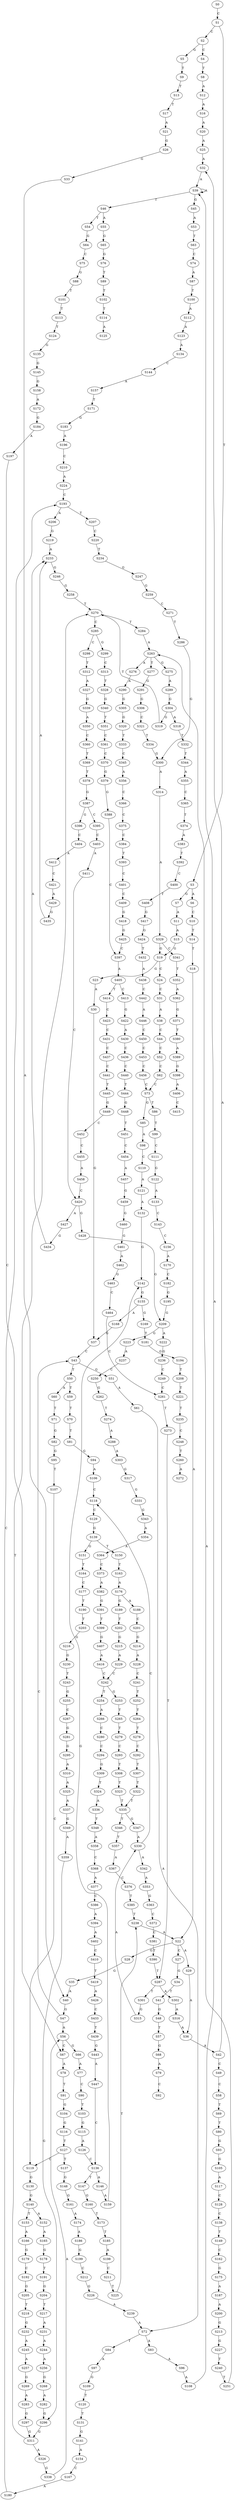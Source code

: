 strict digraph  {
	S0 -> S1 [ label = C ];
	S1 -> S2 [ label = C ];
	S1 -> S3 [ label = T ];
	S2 -> S4 [ label = C ];
	S2 -> S5 [ label = G ];
	S3 -> S6 [ label = A ];
	S3 -> S7 [ label = G ];
	S4 -> S8 [ label = T ];
	S5 -> S9 [ label = T ];
	S6 -> S10 [ label = C ];
	S7 -> S11 [ label = A ];
	S8 -> S12 [ label = A ];
	S9 -> S13 [ label = T ];
	S10 -> S14 [ label = T ];
	S11 -> S15 [ label = A ];
	S12 -> S16 [ label = A ];
	S13 -> S17 [ label = T ];
	S14 -> S18 [ label = T ];
	S15 -> S19 [ label = G ];
	S16 -> S20 [ label = A ];
	S17 -> S21 [ label = A ];
	S18 -> S22 [ label = A ];
	S19 -> S23 [ label = G ];
	S19 -> S24 [ label = C ];
	S20 -> S25 [ label = A ];
	S21 -> S26 [ label = G ];
	S22 -> S27 [ label = C ];
	S22 -> S28 [ label = G ];
	S22 -> S29 [ label = A ];
	S23 -> S30 [ label = A ];
	S24 -> S31 [ label = C ];
	S25 -> S32 [ label = A ];
	S26 -> S33 [ label = G ];
	S27 -> S34 [ label = G ];
	S28 -> S35 [ label = G ];
	S29 -> S36 [ label = A ];
	S30 -> S37 [ label = G ];
	S31 -> S38 [ label = A ];
	S32 -> S39 [ label = A ];
	S33 -> S40 [ label = A ];
	S34 -> S41 [ label = T ];
	S35 -> S40 [ label = A ];
	S36 -> S42 [ label = A ];
	S37 -> S43 [ label = C ];
	S38 -> S44 [ label = C ];
	S39 -> S45 [ label = G ];
	S39 -> S46 [ label = T ];
	S39 -> S39 [ label = A ];
	S40 -> S47 [ label = G ];
	S41 -> S48 [ label = G ];
	S42 -> S32 [ label = A ];
	S42 -> S49 [ label = C ];
	S43 -> S50 [ label = T ];
	S43 -> S51 [ label = G ];
	S44 -> S52 [ label = C ];
	S45 -> S53 [ label = A ];
	S46 -> S54 [ label = T ];
	S46 -> S55 [ label = A ];
	S47 -> S43 [ label = C ];
	S47 -> S56 [ label = A ];
	S48 -> S57 [ label = T ];
	S49 -> S58 [ label = C ];
	S50 -> S59 [ label = T ];
	S50 -> S60 [ label = A ];
	S51 -> S61 [ label = A ];
	S52 -> S62 [ label = C ];
	S53 -> S63 [ label = T ];
	S54 -> S64 [ label = G ];
	S55 -> S65 [ label = G ];
	S56 -> S66 [ label = G ];
	S56 -> S67 [ label = C ];
	S57 -> S68 [ label = G ];
	S58 -> S69 [ label = T ];
	S59 -> S70 [ label = T ];
	S60 -> S71 [ label = T ];
	S61 -> S72 [ label = A ];
	S62 -> S73 [ label = C ];
	S63 -> S74 [ label = C ];
	S64 -> S75 [ label = C ];
	S65 -> S76 [ label = G ];
	S66 -> S77 [ label = A ];
	S67 -> S78 [ label = A ];
	S68 -> S79 [ label = A ];
	S69 -> S80 [ label = T ];
	S70 -> S81 [ label = T ];
	S71 -> S82 [ label = G ];
	S72 -> S83 [ label = A ];
	S72 -> S84 [ label = T ];
	S73 -> S85 [ label = G ];
	S73 -> S86 [ label = T ];
	S74 -> S87 [ label = A ];
	S75 -> S88 [ label = G ];
	S76 -> S89 [ label = T ];
	S77 -> S90 [ label = C ];
	S78 -> S91 [ label = T ];
	S79 -> S92 [ label = C ];
	S80 -> S93 [ label = G ];
	S81 -> S94 [ label = G ];
	S82 -> S95 [ label = G ];
	S83 -> S96 [ label = A ];
	S84 -> S97 [ label = A ];
	S85 -> S98 [ label = A ];
	S86 -> S99 [ label = T ];
	S87 -> S100 [ label = T ];
	S88 -> S101 [ label = T ];
	S89 -> S102 [ label = T ];
	S90 -> S103 [ label = T ];
	S91 -> S104 [ label = G ];
	S93 -> S105 [ label = G ];
	S94 -> S106 [ label = A ];
	S95 -> S107 [ label = T ];
	S96 -> S108 [ label = A ];
	S97 -> S109 [ label = G ];
	S98 -> S110 [ label = C ];
	S99 -> S111 [ label = C ];
	S100 -> S112 [ label = A ];
	S101 -> S113 [ label = T ];
	S102 -> S114 [ label = T ];
	S103 -> S115 [ label = G ];
	S104 -> S116 [ label = G ];
	S105 -> S117 [ label = A ];
	S106 -> S118 [ label = C ];
	S107 -> S119 [ label = C ];
	S108 -> S39 [ label = A ];
	S109 -> S120 [ label = T ];
	S110 -> S121 [ label = A ];
	S111 -> S122 [ label = G ];
	S112 -> S123 [ label = A ];
	S113 -> S124 [ label = T ];
	S114 -> S125 [ label = A ];
	S115 -> S126 [ label = A ];
	S116 -> S127 [ label = T ];
	S117 -> S128 [ label = C ];
	S118 -> S129 [ label = C ];
	S119 -> S130 [ label = G ];
	S120 -> S131 [ label = T ];
	S121 -> S132 [ label = A ];
	S122 -> S133 [ label = A ];
	S123 -> S134 [ label = A ];
	S124 -> S135 [ label = G ];
	S126 -> S136 [ label = C ];
	S127 -> S137 [ label = T ];
	S127 -> S119 [ label = C ];
	S128 -> S138 [ label = C ];
	S129 -> S139 [ label = G ];
	S130 -> S140 [ label = G ];
	S131 -> S141 [ label = G ];
	S132 -> S142 [ label = G ];
	S133 -> S143 [ label = C ];
	S134 -> S144 [ label = C ];
	S135 -> S145 [ label = G ];
	S136 -> S146 [ label = A ];
	S136 -> S147 [ label = T ];
	S137 -> S148 [ label = G ];
	S138 -> S149 [ label = T ];
	S139 -> S150 [ label = T ];
	S139 -> S151 [ label = G ];
	S140 -> S152 [ label = A ];
	S140 -> S153 [ label = T ];
	S141 -> S154 [ label = A ];
	S142 -> S155 [ label = G ];
	S143 -> S156 [ label = C ];
	S144 -> S157 [ label = A ];
	S145 -> S158 [ label = G ];
	S146 -> S159 [ label = A ];
	S147 -> S160 [ label = G ];
	S148 -> S161 [ label = G ];
	S149 -> S162 [ label = C ];
	S150 -> S163 [ label = T ];
	S151 -> S164 [ label = T ];
	S152 -> S165 [ label = A ];
	S153 -> S166 [ label = A ];
	S154 -> S167 [ label = C ];
	S155 -> S168 [ label = A ];
	S155 -> S169 [ label = G ];
	S156 -> S170 [ label = A ];
	S157 -> S171 [ label = T ];
	S158 -> S172 [ label = A ];
	S159 -> S142 [ label = G ];
	S160 -> S173 [ label = T ];
	S161 -> S174 [ label = A ];
	S162 -> S175 [ label = G ];
	S163 -> S176 [ label = A ];
	S164 -> S177 [ label = C ];
	S165 -> S178 [ label = G ];
	S166 -> S179 [ label = G ];
	S167 -> S180 [ label = A ];
	S168 -> S37 [ label = G ];
	S169 -> S181 [ label = T ];
	S170 -> S182 [ label = C ];
	S171 -> S183 [ label = G ];
	S172 -> S184 [ label = G ];
	S173 -> S185 [ label = T ];
	S174 -> S186 [ label = A ];
	S175 -> S187 [ label = A ];
	S176 -> S188 [ label = A ];
	S176 -> S189 [ label = G ];
	S177 -> S190 [ label = T ];
	S178 -> S191 [ label = T ];
	S179 -> S192 [ label = C ];
	S180 -> S193 [ label = C ];
	S181 -> S194 [ label = G ];
	S182 -> S195 [ label = G ];
	S183 -> S196 [ label = A ];
	S184 -> S197 [ label = A ];
	S185 -> S198 [ label = A ];
	S186 -> S199 [ label = G ];
	S187 -> S200 [ label = A ];
	S188 -> S201 [ label = C ];
	S189 -> S202 [ label = T ];
	S190 -> S203 [ label = T ];
	S191 -> S204 [ label = G ];
	S192 -> S205 [ label = G ];
	S193 -> S206 [ label = A ];
	S193 -> S207 [ label = T ];
	S194 -> S208 [ label = T ];
	S195 -> S209 [ label = G ];
	S196 -> S210 [ label = C ];
	S197 -> S67 [ label = C ];
	S198 -> S211 [ label = C ];
	S199 -> S212 [ label = C ];
	S200 -> S213 [ label = G ];
	S201 -> S214 [ label = G ];
	S202 -> S215 [ label = G ];
	S203 -> S216 [ label = G ];
	S204 -> S217 [ label = T ];
	S205 -> S218 [ label = T ];
	S206 -> S219 [ label = G ];
	S207 -> S220 [ label = C ];
	S208 -> S221 [ label = T ];
	S209 -> S222 [ label = A ];
	S209 -> S223 [ label = G ];
	S210 -> S224 [ label = A ];
	S211 -> S225 [ label = T ];
	S212 -> S226 [ label = G ];
	S213 -> S227 [ label = G ];
	S214 -> S228 [ label = A ];
	S215 -> S229 [ label = A ];
	S216 -> S230 [ label = G ];
	S217 -> S231 [ label = A ];
	S218 -> S232 [ label = G ];
	S219 -> S233 [ label = A ];
	S220 -> S234 [ label = T ];
	S221 -> S235 [ label = T ];
	S222 -> S236 [ label = G ];
	S223 -> S237 [ label = A ];
	S224 -> S193 [ label = C ];
	S225 -> S238 [ label = T ];
	S226 -> S239 [ label = A ];
	S227 -> S240 [ label = T ];
	S228 -> S241 [ label = C ];
	S229 -> S242 [ label = C ];
	S230 -> S243 [ label = T ];
	S231 -> S244 [ label = A ];
	S232 -> S245 [ label = A ];
	S233 -> S246 [ label = G ];
	S234 -> S247 [ label = G ];
	S235 -> S248 [ label = C ];
	S236 -> S249 [ label = C ];
	S237 -> S250 [ label = C ];
	S238 -> S22 [ label = A ];
	S239 -> S72 [ label = A ];
	S240 -> S251 [ label = T ];
	S241 -> S252 [ label = T ];
	S242 -> S253 [ label = G ];
	S242 -> S254 [ label = T ];
	S243 -> S255 [ label = G ];
	S244 -> S256 [ label = A ];
	S245 -> S257 [ label = A ];
	S246 -> S258 [ label = G ];
	S247 -> S259 [ label = G ];
	S248 -> S260 [ label = T ];
	S249 -> S261 [ label = C ];
	S250 -> S262 [ label = G ];
	S251 -> S263 [ label = A ];
	S252 -> S264 [ label = T ];
	S253 -> S265 [ label = T ];
	S254 -> S266 [ label = A ];
	S255 -> S267 [ label = C ];
	S256 -> S268 [ label = G ];
	S257 -> S269 [ label = G ];
	S258 -> S270 [ label = T ];
	S259 -> S271 [ label = C ];
	S260 -> S272 [ label = A ];
	S261 -> S273 [ label = T ];
	S262 -> S274 [ label = T ];
	S263 -> S275 [ label = G ];
	S263 -> S276 [ label = A ];
	S263 -> S277 [ label = T ];
	S264 -> S278 [ label = T ];
	S265 -> S279 [ label = T ];
	S266 -> S280 [ label = C ];
	S267 -> S281 [ label = G ];
	S268 -> S282 [ label = A ];
	S269 -> S283 [ label = A ];
	S270 -> S284 [ label = T ];
	S270 -> S285 [ label = C ];
	S271 -> S286 [ label = T ];
	S273 -> S287 [ label = T ];
	S274 -> S288 [ label = A ];
	S275 -> S289 [ label = A ];
	S276 -> S290 [ label = A ];
	S277 -> S291 [ label = G ];
	S278 -> S292 [ label = C ];
	S279 -> S293 [ label = C ];
	S280 -> S294 [ label = C ];
	S281 -> S295 [ label = G ];
	S282 -> S296 [ label = G ];
	S283 -> S297 [ label = G ];
	S284 -> S263 [ label = A ];
	S285 -> S298 [ label = C ];
	S285 -> S299 [ label = G ];
	S286 -> S300 [ label = G ];
	S287 -> S301 [ label = T ];
	S287 -> S302 [ label = A ];
	S288 -> S303 [ label = A ];
	S289 -> S304 [ label = G ];
	S290 -> S305 [ label = G ];
	S291 -> S306 [ label = G ];
	S292 -> S307 [ label = T ];
	S293 -> S308 [ label = T ];
	S294 -> S309 [ label = G ];
	S295 -> S310 [ label = A ];
	S296 -> S311 [ label = G ];
	S297 -> S311 [ label = G ];
	S298 -> S312 [ label = T ];
	S299 -> S313 [ label = C ];
	S300 -> S314 [ label = A ];
	S301 -> S315 [ label = G ];
	S302 -> S316 [ label = A ];
	S303 -> S317 [ label = G ];
	S304 -> S318 [ label = A ];
	S304 -> S319 [ label = G ];
	S305 -> S320 [ label = G ];
	S306 -> S321 [ label = C ];
	S307 -> S322 [ label = T ];
	S308 -> S323 [ label = T ];
	S309 -> S324 [ label = T ];
	S310 -> S325 [ label = A ];
	S311 -> S326 [ label = A ];
	S311 -> S270 [ label = T ];
	S312 -> S327 [ label = A ];
	S313 -> S328 [ label = T ];
	S314 -> S329 [ label = A ];
	S315 -> S330 [ label = A ];
	S316 -> S36 [ label = A ];
	S317 -> S331 [ label = G ];
	S318 -> S332 [ label = T ];
	S319 -> S270 [ label = T ];
	S320 -> S333 [ label = T ];
	S321 -> S334 [ label = T ];
	S322 -> S335 [ label = T ];
	S323 -> S335 [ label = T ];
	S324 -> S336 [ label = A ];
	S325 -> S337 [ label = A ];
	S326 -> S338 [ label = G ];
	S327 -> S339 [ label = G ];
	S328 -> S340 [ label = G ];
	S329 -> S341 [ label = C ];
	S329 -> S19 [ label = G ];
	S330 -> S118 [ label = C ];
	S330 -> S342 [ label = A ];
	S331 -> S343 [ label = G ];
	S332 -> S344 [ label = T ];
	S333 -> S345 [ label = C ];
	S334 -> S300 [ label = G ];
	S335 -> S346 [ label = T ];
	S335 -> S347 [ label = G ];
	S336 -> S348 [ label = T ];
	S337 -> S349 [ label = G ];
	S338 -> S56 [ label = A ];
	S339 -> S350 [ label = A ];
	S340 -> S351 [ label = T ];
	S341 -> S352 [ label = T ];
	S342 -> S353 [ label = A ];
	S343 -> S354 [ label = A ];
	S344 -> S355 [ label = A ];
	S345 -> S356 [ label = A ];
	S346 -> S357 [ label = T ];
	S347 -> S330 [ label = A ];
	S348 -> S358 [ label = A ];
	S349 -> S359 [ label = A ];
	S350 -> S360 [ label = C ];
	S351 -> S361 [ label = C ];
	S352 -> S362 [ label = A ];
	S353 -> S363 [ label = G ];
	S354 -> S364 [ label = A ];
	S355 -> S365 [ label = C ];
	S356 -> S366 [ label = C ];
	S357 -> S367 [ label = A ];
	S358 -> S368 [ label = C ];
	S359 -> S296 [ label = G ];
	S360 -> S369 [ label = T ];
	S361 -> S370 [ label = C ];
	S362 -> S371 [ label = G ];
	S363 -> S372 [ label = C ];
	S364 -> S373 [ label = C ];
	S365 -> S374 [ label = T ];
	S366 -> S375 [ label = C ];
	S367 -> S376 [ label = C ];
	S368 -> S377 [ label = A ];
	S369 -> S378 [ label = T ];
	S370 -> S379 [ label = G ];
	S371 -> S380 [ label = T ];
	S372 -> S381 [ label = C ];
	S373 -> S382 [ label = A ];
	S374 -> S383 [ label = A ];
	S375 -> S384 [ label = C ];
	S376 -> S385 [ label = T ];
	S377 -> S386 [ label = C ];
	S378 -> S387 [ label = G ];
	S379 -> S388 [ label = G ];
	S380 -> S389 [ label = A ];
	S381 -> S390 [ label = T ];
	S382 -> S391 [ label = G ];
	S383 -> S392 [ label = T ];
	S384 -> S393 [ label = T ];
	S385 -> S238 [ label = T ];
	S386 -> S394 [ label = A ];
	S387 -> S395 [ label = C ];
	S387 -> S396 [ label = G ];
	S388 -> S397 [ label = C ];
	S389 -> S398 [ label = G ];
	S390 -> S287 [ label = T ];
	S391 -> S399 [ label = T ];
	S392 -> S400 [ label = C ];
	S393 -> S401 [ label = C ];
	S394 -> S402 [ label = A ];
	S395 -> S403 [ label = C ];
	S396 -> S404 [ label = C ];
	S397 -> S405 [ label = A ];
	S398 -> S406 [ label = A ];
	S399 -> S407 [ label = G ];
	S400 -> S408 [ label = T ];
	S401 -> S409 [ label = C ];
	S402 -> S410 [ label = C ];
	S403 -> S411 [ label = A ];
	S404 -> S412 [ label = A ];
	S405 -> S413 [ label = C ];
	S405 -> S414 [ label = T ];
	S406 -> S415 [ label = C ];
	S407 -> S416 [ label = A ];
	S408 -> S417 [ label = G ];
	S409 -> S418 [ label = G ];
	S410 -> S419 [ label = T ];
	S411 -> S420 [ label = C ];
	S412 -> S421 [ label = C ];
	S413 -> S422 [ label = G ];
	S414 -> S423 [ label = C ];
	S416 -> S242 [ label = C ];
	S417 -> S424 [ label = G ];
	S418 -> S425 [ label = G ];
	S419 -> S426 [ label = A ];
	S420 -> S427 [ label = A ];
	S420 -> S428 [ label = G ];
	S421 -> S429 [ label = A ];
	S422 -> S430 [ label = A ];
	S423 -> S431 [ label = C ];
	S424 -> S432 [ label = T ];
	S425 -> S397 [ label = C ];
	S426 -> S433 [ label = C ];
	S427 -> S434 [ label = G ];
	S428 -> S209 [ label = G ];
	S429 -> S435 [ label = G ];
	S430 -> S436 [ label = C ];
	S431 -> S437 [ label = C ];
	S432 -> S438 [ label = A ];
	S433 -> S439 [ label = T ];
	S434 -> S233 [ label = A ];
	S435 -> S233 [ label = A ];
	S436 -> S440 [ label = C ];
	S437 -> S441 [ label = C ];
	S438 -> S442 [ label = C ];
	S439 -> S443 [ label = G ];
	S440 -> S444 [ label = T ];
	S441 -> S445 [ label = T ];
	S442 -> S446 [ label = A ];
	S443 -> S447 [ label = A ];
	S444 -> S448 [ label = G ];
	S445 -> S449 [ label = G ];
	S446 -> S450 [ label = C ];
	S447 -> S136 [ label = C ];
	S448 -> S451 [ label = T ];
	S449 -> S452 [ label = C ];
	S450 -> S453 [ label = C ];
	S451 -> S454 [ label = C ];
	S452 -> S455 [ label = C ];
	S453 -> S456 [ label = C ];
	S454 -> S457 [ label = A ];
	S455 -> S458 [ label = A ];
	S456 -> S73 [ label = C ];
	S457 -> S459 [ label = G ];
	S458 -> S420 [ label = C ];
	S459 -> S460 [ label = G ];
	S460 -> S461 [ label = G ];
	S461 -> S462 [ label = A ];
	S462 -> S463 [ label = G ];
	S463 -> S464 [ label = C ];
	S464 -> S261 [ label = C ];
}
